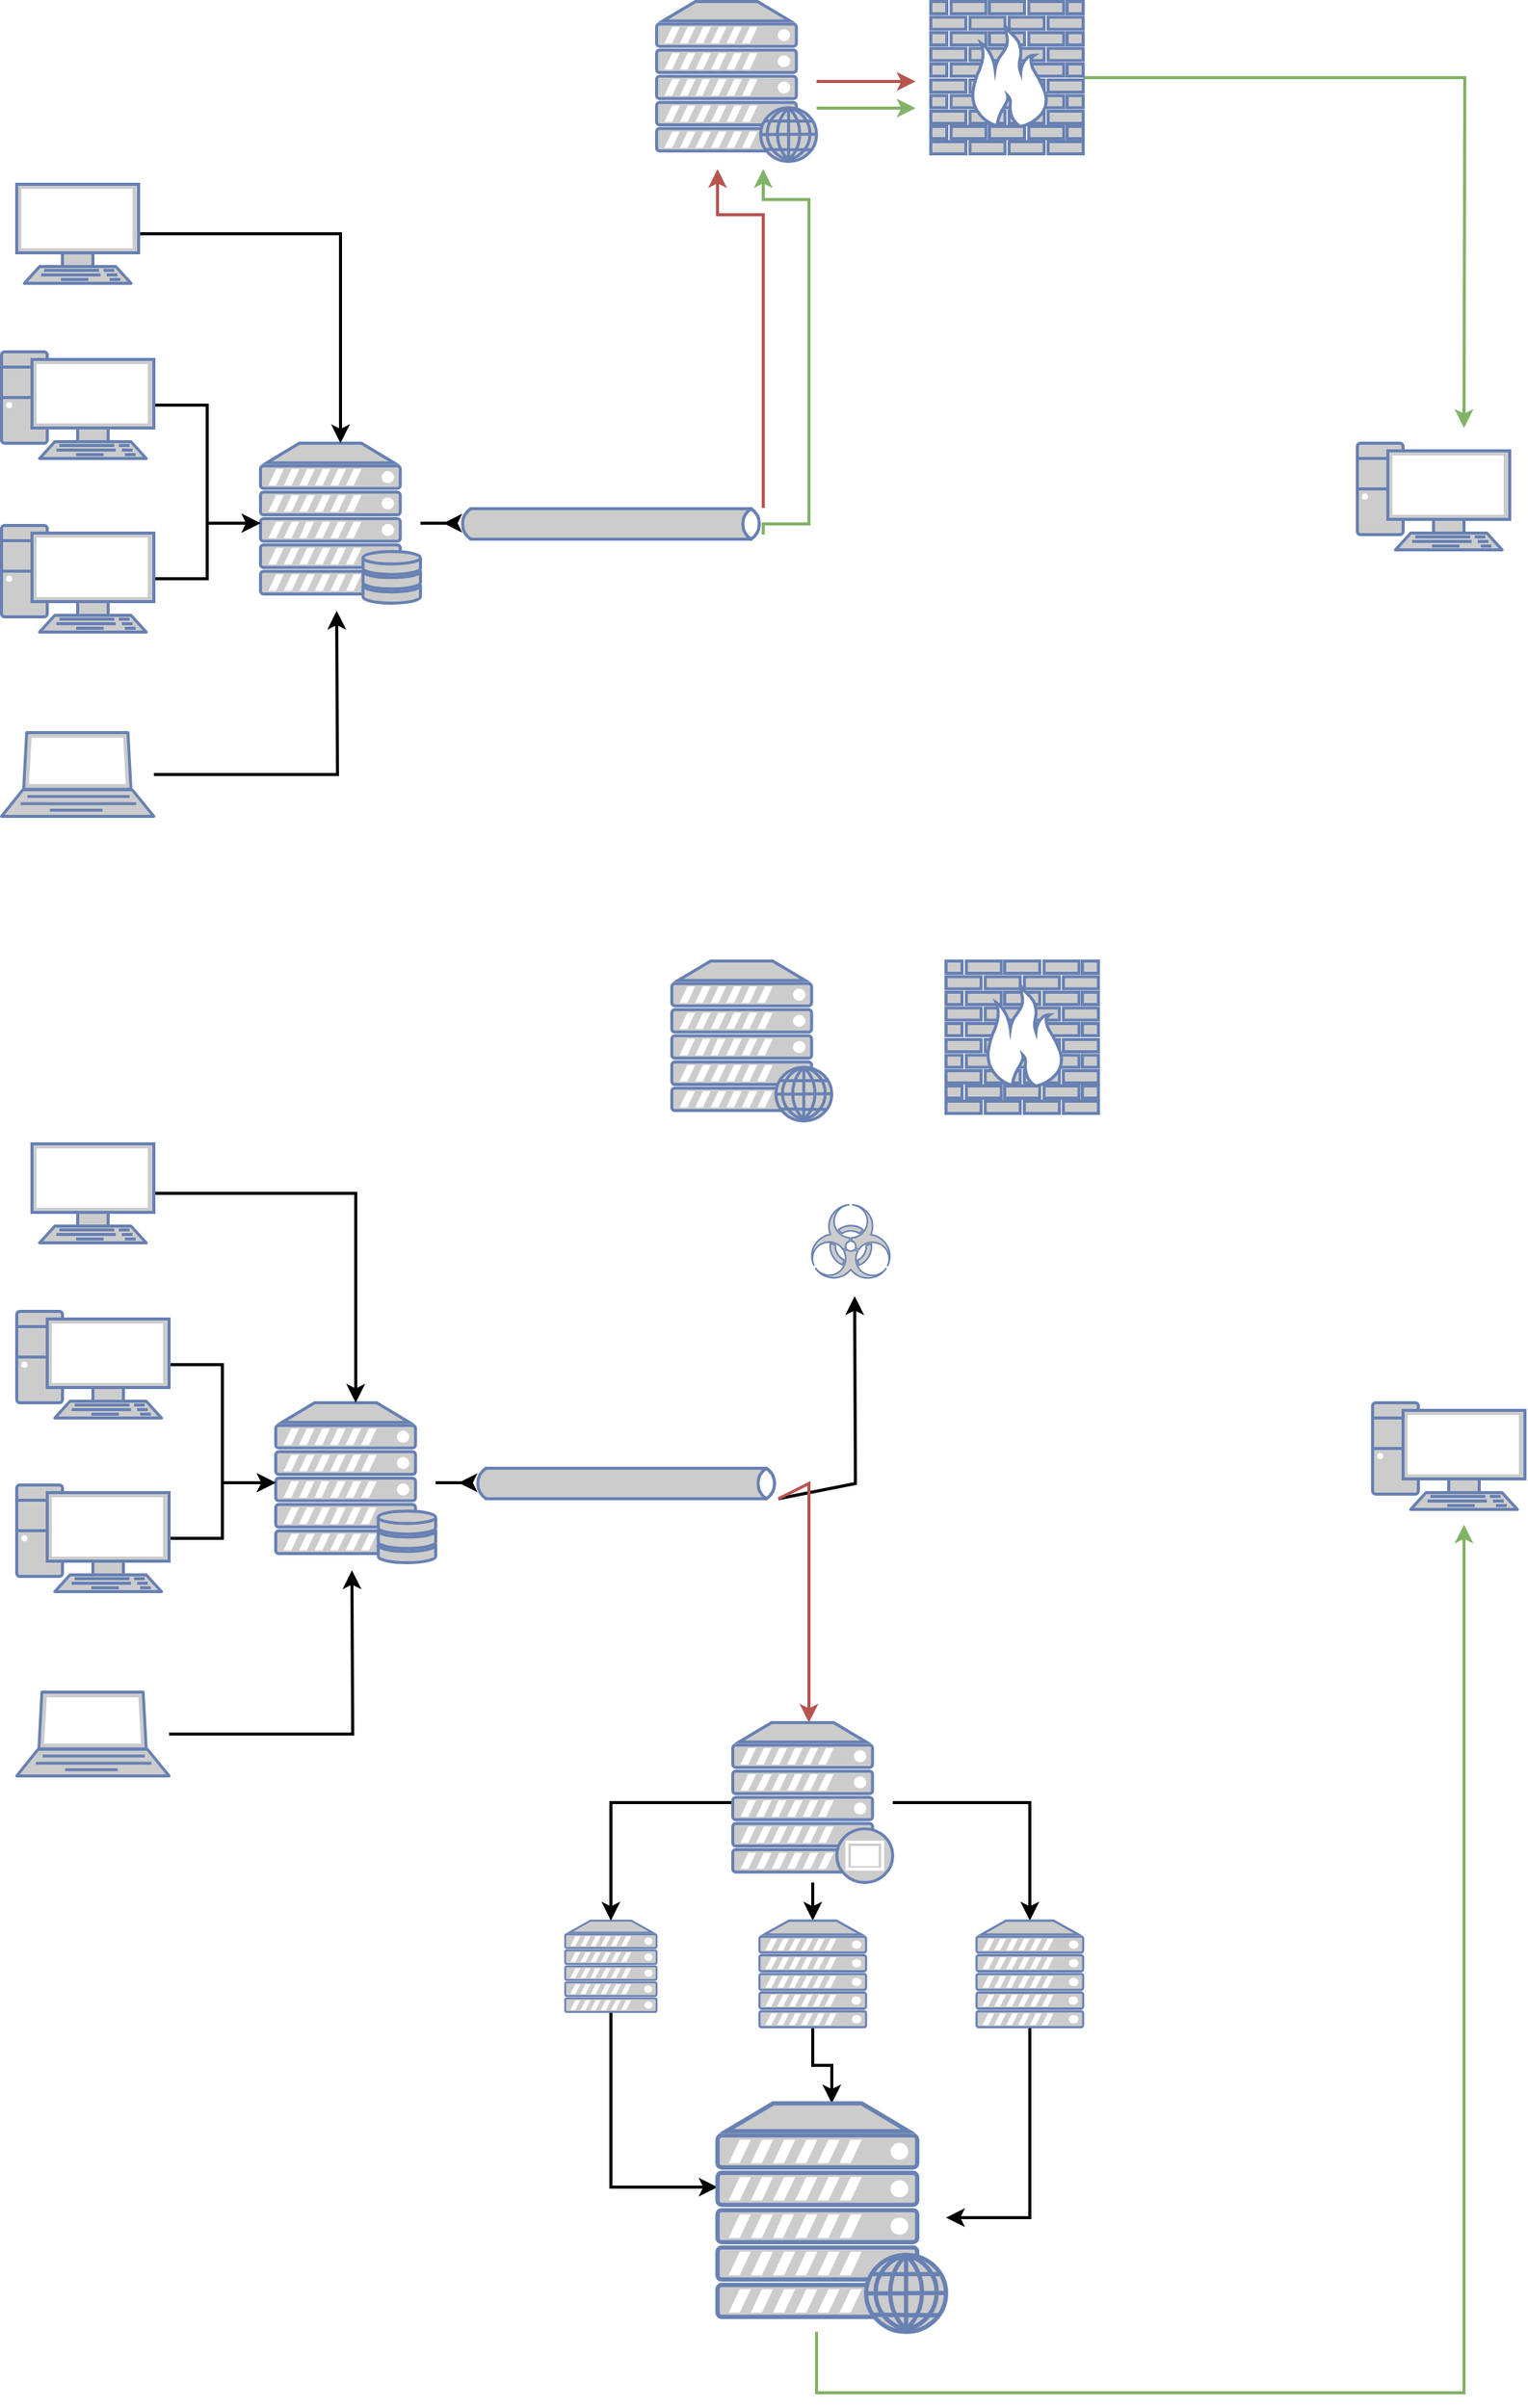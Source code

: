 <mxfile version="16.5.6" type="github">
  <diagram id="6a731a19-8d31-9384-78a2-239565b7b9f0" name="Page-1">
    <mxGraphModel dx="2031" dy="2272" grid="1" gridSize="10" guides="1" tooltips="1" connect="1" arrows="1" fold="1" page="1" pageScale="1" pageWidth="1654" pageHeight="1169" background="none" math="0" shadow="0">
      <root>
        <mxCell id="0" />
        <mxCell id="1" parent="0" />
        <mxCell id="AKdaQxfOpXZ9PMzxORIi-76" style="edgeStyle=orthogonalEdgeStyle;rounded=0;orthogonalLoop=1;jettySize=auto;html=1;strokeWidth=2;" edge="1" parent="1" source="AKdaQxfOpXZ9PMzxORIi-55">
          <mxGeometry relative="1" as="geometry">
            <mxPoint x="640" y="312.5" as="targetPoint" />
          </mxGeometry>
        </mxCell>
        <mxCell id="AKdaQxfOpXZ9PMzxORIi-55" value="" style="fontColor=#0066CC;verticalAlign=top;verticalLabelPosition=bottom;labelPosition=center;align=center;html=1;outlineConnect=0;fillColor=#CCCCCC;strokeColor=#6881B3;gradientColor=none;gradientDirection=north;strokeWidth=2;shape=mxgraph.networks.server_storage;" vertex="1" parent="1">
          <mxGeometry x="520" y="260" width="105" height="105" as="geometry" />
        </mxCell>
        <mxCell id="AKdaQxfOpXZ9PMzxORIi-71" style="edgeStyle=orthogonalEdgeStyle;rounded=0;orthogonalLoop=1;jettySize=auto;html=1;fillColor=#d5e8d4;strokeColor=#82b366;strokeWidth=2;" edge="1" parent="1" source="AKdaQxfOpXZ9PMzxORIi-56">
          <mxGeometry relative="1" as="geometry">
            <mxPoint x="1310" y="250" as="targetPoint" />
          </mxGeometry>
        </mxCell>
        <mxCell id="AKdaQxfOpXZ9PMzxORIi-56" value="" style="fontColor=#0066CC;verticalAlign=top;verticalLabelPosition=bottom;labelPosition=center;align=center;html=1;outlineConnect=0;fillColor=#CCCCCC;strokeColor=#6881B3;gradientColor=none;gradientDirection=north;strokeWidth=2;shape=mxgraph.networks.firewall;" vertex="1" parent="1">
          <mxGeometry x="960" y="-30" width="100" height="100" as="geometry" />
        </mxCell>
        <mxCell id="AKdaQxfOpXZ9PMzxORIi-73" style="edgeStyle=orthogonalEdgeStyle;rounded=0;orthogonalLoop=1;jettySize=auto;html=1;entryX=0;entryY=0.5;entryDx=0;entryDy=0;entryPerimeter=0;strokeWidth=2;" edge="1" parent="1" source="AKdaQxfOpXZ9PMzxORIi-60" target="AKdaQxfOpXZ9PMzxORIi-55">
          <mxGeometry relative="1" as="geometry" />
        </mxCell>
        <mxCell id="AKdaQxfOpXZ9PMzxORIi-60" value="" style="fontColor=#0066CC;verticalAlign=top;verticalLabelPosition=bottom;labelPosition=center;align=center;html=1;outlineConnect=0;fillColor=#CCCCCC;strokeColor=#6881B3;gradientColor=none;gradientDirection=north;strokeWidth=2;shape=mxgraph.networks.pc;" vertex="1" parent="1">
          <mxGeometry x="350" y="200" width="100" height="70" as="geometry" />
        </mxCell>
        <mxCell id="AKdaQxfOpXZ9PMzxORIi-74" style="edgeStyle=orthogonalEdgeStyle;rounded=0;orthogonalLoop=1;jettySize=auto;html=1;strokeWidth=2;" edge="1" parent="1" source="AKdaQxfOpXZ9PMzxORIi-61" target="AKdaQxfOpXZ9PMzxORIi-55">
          <mxGeometry relative="1" as="geometry" />
        </mxCell>
        <mxCell id="AKdaQxfOpXZ9PMzxORIi-61" value="" style="fontColor=#0066CC;verticalAlign=top;verticalLabelPosition=bottom;labelPosition=center;align=center;html=1;outlineConnect=0;fillColor=#CCCCCC;strokeColor=#6881B3;gradientColor=none;gradientDirection=north;strokeWidth=2;shape=mxgraph.networks.pc;" vertex="1" parent="1">
          <mxGeometry x="350" y="314" width="100" height="70" as="geometry" />
        </mxCell>
        <mxCell id="AKdaQxfOpXZ9PMzxORIi-75" style="edgeStyle=orthogonalEdgeStyle;rounded=0;orthogonalLoop=1;jettySize=auto;html=1;strokeWidth=2;" edge="1" parent="1" source="AKdaQxfOpXZ9PMzxORIi-62">
          <mxGeometry relative="1" as="geometry">
            <mxPoint x="570" y="370" as="targetPoint" />
          </mxGeometry>
        </mxCell>
        <mxCell id="AKdaQxfOpXZ9PMzxORIi-62" value="" style="fontColor=#0066CC;verticalAlign=top;verticalLabelPosition=bottom;labelPosition=center;align=center;html=1;outlineConnect=0;fillColor=#CCCCCC;strokeColor=#6881B3;gradientColor=none;gradientDirection=north;strokeWidth=2;shape=mxgraph.networks.laptop;" vertex="1" parent="1">
          <mxGeometry x="350" y="450" width="100" height="55" as="geometry" />
        </mxCell>
        <mxCell id="AKdaQxfOpXZ9PMzxORIi-69" style="edgeStyle=orthogonalEdgeStyle;rounded=0;orthogonalLoop=1;jettySize=auto;html=1;fillColor=#f8cecc;strokeColor=#b85450;strokeWidth=2;" edge="1" parent="1" source="AKdaQxfOpXZ9PMzxORIi-63">
          <mxGeometry relative="1" as="geometry">
            <mxPoint x="950" y="22.5" as="targetPoint" />
          </mxGeometry>
        </mxCell>
        <mxCell id="AKdaQxfOpXZ9PMzxORIi-70" style="edgeStyle=orthogonalEdgeStyle;rounded=0;orthogonalLoop=1;jettySize=auto;html=1;fillColor=#d5e8d4;strokeColor=#82b366;strokeWidth=2;" edge="1" parent="1" source="AKdaQxfOpXZ9PMzxORIi-63">
          <mxGeometry relative="1" as="geometry">
            <mxPoint x="950" y="40" as="targetPoint" />
            <Array as="points">
              <mxPoint x="900" y="40" />
              <mxPoint x="900" y="40" />
            </Array>
          </mxGeometry>
        </mxCell>
        <mxCell id="AKdaQxfOpXZ9PMzxORIi-63" value="" style="fontColor=#0066CC;verticalAlign=top;verticalLabelPosition=bottom;labelPosition=center;align=center;html=1;outlineConnect=0;fillColor=#CCCCCC;strokeColor=#6881B3;gradientColor=none;gradientDirection=north;strokeWidth=2;shape=mxgraph.networks.web_server;" vertex="1" parent="1">
          <mxGeometry x="780" y="-30" width="105" height="105" as="geometry" />
        </mxCell>
        <mxCell id="AKdaQxfOpXZ9PMzxORIi-72" style="edgeStyle=orthogonalEdgeStyle;rounded=0;orthogonalLoop=1;jettySize=auto;html=1;entryX=0.5;entryY=0;entryDx=0;entryDy=0;entryPerimeter=0;strokeWidth=2;" edge="1" parent="1" source="AKdaQxfOpXZ9PMzxORIi-64" target="AKdaQxfOpXZ9PMzxORIi-55">
          <mxGeometry relative="1" as="geometry" />
        </mxCell>
        <mxCell id="AKdaQxfOpXZ9PMzxORIi-64" value="" style="fontColor=#0066CC;verticalAlign=top;verticalLabelPosition=bottom;labelPosition=center;align=center;html=1;outlineConnect=0;fillColor=#CCCCCC;strokeColor=#6881B3;gradientColor=none;gradientDirection=north;strokeWidth=2;shape=mxgraph.networks.terminal;" vertex="1" parent="1">
          <mxGeometry x="360" y="90" width="80" height="65" as="geometry" />
        </mxCell>
        <mxCell id="AKdaQxfOpXZ9PMzxORIi-65" value="" style="fontColor=#0066CC;verticalAlign=top;verticalLabelPosition=bottom;labelPosition=center;align=center;html=1;outlineConnect=0;fillColor=#CCCCCC;strokeColor=#6881B3;gradientColor=none;gradientDirection=north;strokeWidth=2;shape=mxgraph.networks.pc;" vertex="1" parent="1">
          <mxGeometry x="1240" y="260" width="100" height="70" as="geometry" />
        </mxCell>
        <mxCell id="AKdaQxfOpXZ9PMzxORIi-67" style="edgeStyle=orthogonalEdgeStyle;rounded=0;orthogonalLoop=1;jettySize=auto;html=1;fillColor=#f8cecc;strokeColor=#b85450;strokeWidth=2;" edge="1" parent="1" source="AKdaQxfOpXZ9PMzxORIi-66">
          <mxGeometry relative="1" as="geometry">
            <mxPoint x="820" y="80" as="targetPoint" />
            <Array as="points">
              <mxPoint x="850" y="110" />
              <mxPoint x="820" y="110" />
            </Array>
          </mxGeometry>
        </mxCell>
        <mxCell id="AKdaQxfOpXZ9PMzxORIi-68" style="edgeStyle=orthogonalEdgeStyle;rounded=0;orthogonalLoop=1;jettySize=auto;html=1;fillColor=#d5e8d4;strokeColor=#82b366;strokeWidth=2;" edge="1" parent="1">
          <mxGeometry relative="1" as="geometry">
            <mxPoint x="850" y="80" as="targetPoint" />
            <mxPoint x="850" y="320" as="sourcePoint" />
            <Array as="points">
              <mxPoint x="850" y="313" />
              <mxPoint x="880" y="313" />
              <mxPoint x="880" y="100" />
              <mxPoint x="850" y="100" />
            </Array>
          </mxGeometry>
        </mxCell>
        <mxCell id="AKdaQxfOpXZ9PMzxORIi-66" value="" style="html=1;outlineConnect=0;fillColor=#CCCCCC;strokeColor=#6881B3;gradientColor=none;gradientDirection=north;strokeWidth=2;shape=mxgraph.networks.bus;gradientColor=none;gradientDirection=north;fontColor=#ffffff;perimeter=backbonePerimeter;backboneSize=20;" vertex="1" parent="1">
          <mxGeometry x="650" y="303" width="200" height="20" as="geometry" />
        </mxCell>
        <mxCell id="AKdaQxfOpXZ9PMzxORIi-77" style="edgeStyle=orthogonalEdgeStyle;rounded=0;orthogonalLoop=1;jettySize=auto;html=1;strokeWidth=2;" edge="1" parent="1" source="AKdaQxfOpXZ9PMzxORIi-78">
          <mxGeometry relative="1" as="geometry">
            <mxPoint x="650" y="942.5" as="targetPoint" />
          </mxGeometry>
        </mxCell>
        <mxCell id="AKdaQxfOpXZ9PMzxORIi-78" value="" style="fontColor=#0066CC;verticalAlign=top;verticalLabelPosition=bottom;labelPosition=center;align=center;html=1;outlineConnect=0;fillColor=#CCCCCC;strokeColor=#6881B3;gradientColor=none;gradientDirection=north;strokeWidth=2;shape=mxgraph.networks.server_storage;" vertex="1" parent="1">
          <mxGeometry x="530" y="890" width="105" height="105" as="geometry" />
        </mxCell>
        <mxCell id="AKdaQxfOpXZ9PMzxORIi-80" value="" style="fontColor=#0066CC;verticalAlign=top;verticalLabelPosition=bottom;labelPosition=center;align=center;html=1;outlineConnect=0;fillColor=#CCCCCC;strokeColor=#6881B3;gradientColor=none;gradientDirection=north;strokeWidth=2;shape=mxgraph.networks.firewall;" vertex="1" parent="1">
          <mxGeometry x="970" y="600" width="100" height="100" as="geometry" />
        </mxCell>
        <mxCell id="AKdaQxfOpXZ9PMzxORIi-81" style="edgeStyle=orthogonalEdgeStyle;rounded=0;orthogonalLoop=1;jettySize=auto;html=1;entryX=0;entryY=0.5;entryDx=0;entryDy=0;entryPerimeter=0;strokeWidth=2;" edge="1" parent="1" source="AKdaQxfOpXZ9PMzxORIi-82" target="AKdaQxfOpXZ9PMzxORIi-78">
          <mxGeometry relative="1" as="geometry" />
        </mxCell>
        <mxCell id="AKdaQxfOpXZ9PMzxORIi-82" value="" style="fontColor=#0066CC;verticalAlign=top;verticalLabelPosition=bottom;labelPosition=center;align=center;html=1;outlineConnect=0;fillColor=#CCCCCC;strokeColor=#6881B3;gradientColor=none;gradientDirection=north;strokeWidth=2;shape=mxgraph.networks.pc;" vertex="1" parent="1">
          <mxGeometry x="360" y="830" width="100" height="70" as="geometry" />
        </mxCell>
        <mxCell id="AKdaQxfOpXZ9PMzxORIi-83" style="edgeStyle=orthogonalEdgeStyle;rounded=0;orthogonalLoop=1;jettySize=auto;html=1;strokeWidth=2;" edge="1" parent="1" source="AKdaQxfOpXZ9PMzxORIi-84" target="AKdaQxfOpXZ9PMzxORIi-78">
          <mxGeometry relative="1" as="geometry" />
        </mxCell>
        <mxCell id="AKdaQxfOpXZ9PMzxORIi-84" value="" style="fontColor=#0066CC;verticalAlign=top;verticalLabelPosition=bottom;labelPosition=center;align=center;html=1;outlineConnect=0;fillColor=#CCCCCC;strokeColor=#6881B3;gradientColor=none;gradientDirection=north;strokeWidth=2;shape=mxgraph.networks.pc;" vertex="1" parent="1">
          <mxGeometry x="360" y="944" width="100" height="70" as="geometry" />
        </mxCell>
        <mxCell id="AKdaQxfOpXZ9PMzxORIi-85" style="edgeStyle=orthogonalEdgeStyle;rounded=0;orthogonalLoop=1;jettySize=auto;html=1;strokeWidth=2;" edge="1" parent="1" source="AKdaQxfOpXZ9PMzxORIi-86">
          <mxGeometry relative="1" as="geometry">
            <mxPoint x="580" y="1000" as="targetPoint" />
          </mxGeometry>
        </mxCell>
        <mxCell id="AKdaQxfOpXZ9PMzxORIi-86" value="" style="fontColor=#0066CC;verticalAlign=top;verticalLabelPosition=bottom;labelPosition=center;align=center;html=1;outlineConnect=0;fillColor=#CCCCCC;strokeColor=#6881B3;gradientColor=none;gradientDirection=north;strokeWidth=2;shape=mxgraph.networks.laptop;" vertex="1" parent="1">
          <mxGeometry x="360" y="1080" width="100" height="55" as="geometry" />
        </mxCell>
        <mxCell id="AKdaQxfOpXZ9PMzxORIi-89" value="" style="fontColor=#0066CC;verticalAlign=top;verticalLabelPosition=bottom;labelPosition=center;align=center;html=1;outlineConnect=0;fillColor=#CCCCCC;strokeColor=#6881B3;gradientColor=none;gradientDirection=north;strokeWidth=2;shape=mxgraph.networks.web_server;" vertex="1" parent="1">
          <mxGeometry x="790" y="600" width="105" height="105" as="geometry" />
        </mxCell>
        <mxCell id="AKdaQxfOpXZ9PMzxORIi-90" style="edgeStyle=orthogonalEdgeStyle;rounded=0;orthogonalLoop=1;jettySize=auto;html=1;entryX=0.5;entryY=0;entryDx=0;entryDy=0;entryPerimeter=0;strokeWidth=2;" edge="1" parent="1" source="AKdaQxfOpXZ9PMzxORIi-91" target="AKdaQxfOpXZ9PMzxORIi-78">
          <mxGeometry relative="1" as="geometry" />
        </mxCell>
        <mxCell id="AKdaQxfOpXZ9PMzxORIi-91" value="" style="fontColor=#0066CC;verticalAlign=top;verticalLabelPosition=bottom;labelPosition=center;align=center;html=1;outlineConnect=0;fillColor=#CCCCCC;strokeColor=#6881B3;gradientColor=none;gradientDirection=north;strokeWidth=2;shape=mxgraph.networks.terminal;" vertex="1" parent="1">
          <mxGeometry x="370" y="720" width="80" height="65" as="geometry" />
        </mxCell>
        <mxCell id="AKdaQxfOpXZ9PMzxORIi-92" value="" style="fontColor=#0066CC;verticalAlign=top;verticalLabelPosition=bottom;labelPosition=center;align=center;html=1;outlineConnect=0;fillColor=#CCCCCC;strokeColor=#6881B3;gradientColor=none;gradientDirection=north;strokeWidth=2;shape=mxgraph.networks.pc;" vertex="1" parent="1">
          <mxGeometry x="1250" y="890" width="100" height="70" as="geometry" />
        </mxCell>
        <mxCell id="AKdaQxfOpXZ9PMzxORIi-97" style="edgeStyle=orthogonalEdgeStyle;rounded=0;orthogonalLoop=1;jettySize=auto;html=1;strokeWidth=2;" edge="1" parent="1" source="AKdaQxfOpXZ9PMzxORIi-95">
          <mxGeometry relative="1" as="geometry">
            <mxPoint x="910" y="820" as="targetPoint" />
          </mxGeometry>
        </mxCell>
        <mxCell id="AKdaQxfOpXZ9PMzxORIi-99" style="edgeStyle=orthogonalEdgeStyle;rounded=0;orthogonalLoop=1;jettySize=auto;html=1;strokeWidth=2;fillColor=#f8cecc;strokeColor=#b85450;" edge="1" parent="1" source="AKdaQxfOpXZ9PMzxORIi-95">
          <mxGeometry relative="1" as="geometry">
            <mxPoint x="880" y="1100" as="targetPoint" />
            <Array as="points">
              <mxPoint x="880" y="943" />
            </Array>
          </mxGeometry>
        </mxCell>
        <mxCell id="AKdaQxfOpXZ9PMzxORIi-95" value="" style="html=1;outlineConnect=0;fillColor=#CCCCCC;strokeColor=#6881B3;gradientColor=none;gradientDirection=north;strokeWidth=2;shape=mxgraph.networks.bus;gradientColor=none;gradientDirection=north;fontColor=#ffffff;perimeter=backbonePerimeter;backboneSize=20;" vertex="1" parent="1">
          <mxGeometry x="660" y="933" width="200" height="20" as="geometry" />
        </mxCell>
        <mxCell id="AKdaQxfOpXZ9PMzxORIi-98" value="" style="fontColor=#0066CC;verticalAlign=top;verticalLabelPosition=bottom;labelPosition=center;align=center;html=1;outlineConnect=0;fillColor=#CCCCCC;strokeColor=#6881B3;gradientColor=none;gradientDirection=north;strokeWidth=2;shape=mxgraph.networks.virus;" vertex="1" parent="1">
          <mxGeometry x="880" y="760" width="55" height="50" as="geometry" />
        </mxCell>
        <mxCell id="AKdaQxfOpXZ9PMzxORIi-113" style="edgeStyle=orthogonalEdgeStyle;rounded=0;orthogonalLoop=1;jettySize=auto;html=1;strokeWidth=2;" edge="1" parent="1" source="AKdaQxfOpXZ9PMzxORIi-102" target="AKdaQxfOpXZ9PMzxORIi-112">
          <mxGeometry relative="1" as="geometry">
            <mxPoint x="750" y="1410" as="targetPoint" />
            <Array as="points">
              <mxPoint x="750" y="1405" />
            </Array>
          </mxGeometry>
        </mxCell>
        <mxCell id="AKdaQxfOpXZ9PMzxORIi-102" value="" style="fontColor=#0066CC;verticalAlign=top;verticalLabelPosition=bottom;labelPosition=center;align=center;html=1;outlineConnect=0;fillColor=#CCCCCC;strokeColor=#6881B3;gradientColor=none;gradientDirection=north;strokeWidth=2;shape=mxgraph.networks.server;" vertex="1" parent="1">
          <mxGeometry x="720" y="1230" width="60" height="60" as="geometry" />
        </mxCell>
        <mxCell id="AKdaQxfOpXZ9PMzxORIi-106" style="edgeStyle=orthogonalEdgeStyle;rounded=0;orthogonalLoop=1;jettySize=auto;html=1;entryX=0.5;entryY=0;entryDx=0;entryDy=0;entryPerimeter=0;strokeWidth=2;" edge="1" parent="1" source="AKdaQxfOpXZ9PMzxORIi-103" target="AKdaQxfOpXZ9PMzxORIi-102">
          <mxGeometry relative="1" as="geometry" />
        </mxCell>
        <mxCell id="AKdaQxfOpXZ9PMzxORIi-107" value="" style="edgeStyle=orthogonalEdgeStyle;rounded=0;orthogonalLoop=1;jettySize=auto;html=1;strokeWidth=2;" edge="1" parent="1" source="AKdaQxfOpXZ9PMzxORIi-103" target="AKdaQxfOpXZ9PMzxORIi-104">
          <mxGeometry relative="1" as="geometry" />
        </mxCell>
        <mxCell id="AKdaQxfOpXZ9PMzxORIi-108" style="edgeStyle=orthogonalEdgeStyle;rounded=0;orthogonalLoop=1;jettySize=auto;html=1;entryX=0.5;entryY=0;entryDx=0;entryDy=0;entryPerimeter=0;strokeWidth=2;" edge="1" parent="1" source="AKdaQxfOpXZ9PMzxORIi-103" target="AKdaQxfOpXZ9PMzxORIi-105">
          <mxGeometry relative="1" as="geometry" />
        </mxCell>
        <mxCell id="AKdaQxfOpXZ9PMzxORIi-103" value="" style="fontColor=#0066CC;verticalAlign=top;verticalLabelPosition=bottom;labelPosition=center;align=center;html=1;outlineConnect=0;fillColor=#CCCCCC;strokeColor=#6881B3;gradientColor=none;gradientDirection=north;strokeWidth=2;shape=mxgraph.networks.proxy_server;" vertex="1" parent="1">
          <mxGeometry x="830" y="1100" width="105" height="105" as="geometry" />
        </mxCell>
        <mxCell id="AKdaQxfOpXZ9PMzxORIi-114" value="" style="edgeStyle=orthogonalEdgeStyle;rounded=0;orthogonalLoop=1;jettySize=auto;html=1;strokeWidth=2;" edge="1" parent="1" source="AKdaQxfOpXZ9PMzxORIi-104" target="AKdaQxfOpXZ9PMzxORIi-112">
          <mxGeometry relative="1" as="geometry" />
        </mxCell>
        <mxCell id="AKdaQxfOpXZ9PMzxORIi-104" value="" style="fontColor=#0066CC;verticalAlign=top;verticalLabelPosition=bottom;labelPosition=center;align=center;html=1;outlineConnect=0;fillColor=#CCCCCC;strokeColor=#6881B3;gradientColor=none;gradientDirection=north;strokeWidth=2;shape=mxgraph.networks.server;" vertex="1" parent="1">
          <mxGeometry x="847.5" y="1230" width="70" height="70" as="geometry" />
        </mxCell>
        <mxCell id="AKdaQxfOpXZ9PMzxORIi-115" style="edgeStyle=orthogonalEdgeStyle;rounded=0;orthogonalLoop=1;jettySize=auto;html=1;strokeWidth=2;" edge="1" parent="1" source="AKdaQxfOpXZ9PMzxORIi-105" target="AKdaQxfOpXZ9PMzxORIi-112">
          <mxGeometry relative="1" as="geometry">
            <Array as="points">
              <mxPoint x="1025" y="1425" />
            </Array>
          </mxGeometry>
        </mxCell>
        <mxCell id="AKdaQxfOpXZ9PMzxORIi-105" value="" style="fontColor=#0066CC;verticalAlign=top;verticalLabelPosition=bottom;labelPosition=center;align=center;html=1;outlineConnect=0;fillColor=#CCCCCC;strokeColor=#6881B3;gradientColor=none;gradientDirection=north;strokeWidth=2;shape=mxgraph.networks.server;" vertex="1" parent="1">
          <mxGeometry x="990" y="1230" width="70" height="70" as="geometry" />
        </mxCell>
        <mxCell id="AKdaQxfOpXZ9PMzxORIi-117" style="edgeStyle=orthogonalEdgeStyle;rounded=0;orthogonalLoop=1;jettySize=auto;html=1;strokeWidth=2;fillColor=#d5e8d4;strokeColor=#82b366;" edge="1" parent="1" source="AKdaQxfOpXZ9PMzxORIi-112">
          <mxGeometry relative="1" as="geometry">
            <mxPoint x="1310" y="970" as="targetPoint" />
            <Array as="points">
              <mxPoint x="885" y="1540" />
              <mxPoint x="1310" y="1540" />
            </Array>
          </mxGeometry>
        </mxCell>
        <mxCell id="AKdaQxfOpXZ9PMzxORIi-112" value="" style="fontColor=#0066CC;verticalAlign=top;verticalLabelPosition=bottom;labelPosition=center;align=center;html=1;outlineConnect=0;fillColor=#CCCCCC;strokeColor=#6881B3;gradientColor=none;gradientDirection=north;strokeWidth=2;shape=mxgraph.networks.web_server;" vertex="1" parent="1">
          <mxGeometry x="820" y="1350" width="150" height="150" as="geometry" />
        </mxCell>
      </root>
    </mxGraphModel>
  </diagram>
</mxfile>
